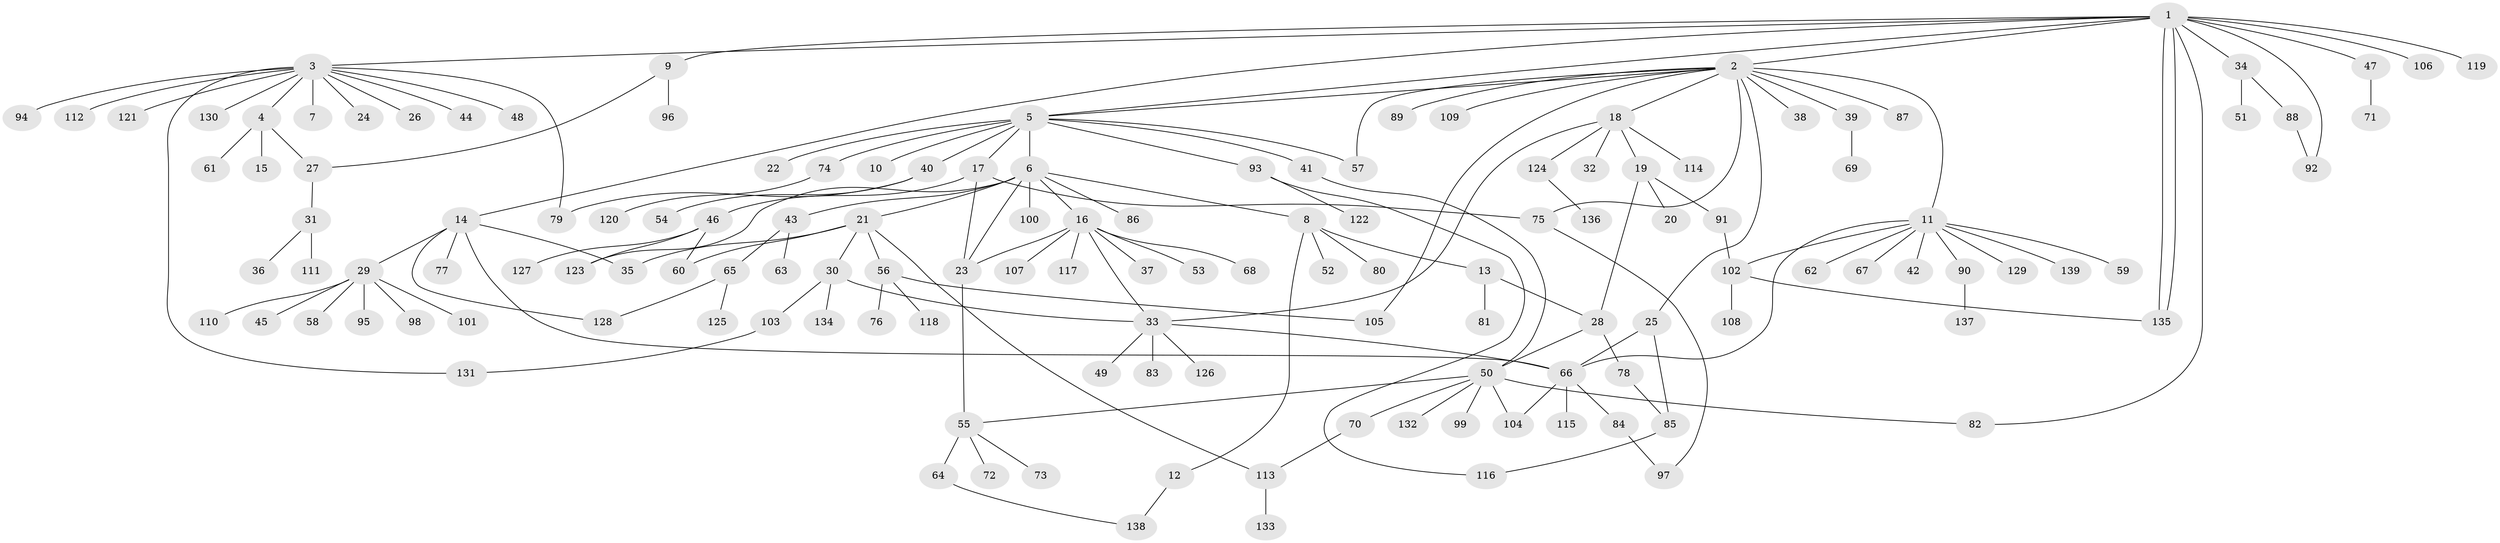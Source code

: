 // coarse degree distribution, {10: 0.014492753623188406, 15: 0.014492753623188406, 1: 0.7536231884057971, 8: 0.043478260869565216, 2: 0.11594202898550725, 3: 0.028985507246376812, 24: 0.014492753623188406, 11: 0.014492753623188406}
// Generated by graph-tools (version 1.1) at 2025/50/03/04/25 21:50:40]
// undirected, 139 vertices, 170 edges
graph export_dot {
graph [start="1"]
  node [color=gray90,style=filled];
  1;
  2;
  3;
  4;
  5;
  6;
  7;
  8;
  9;
  10;
  11;
  12;
  13;
  14;
  15;
  16;
  17;
  18;
  19;
  20;
  21;
  22;
  23;
  24;
  25;
  26;
  27;
  28;
  29;
  30;
  31;
  32;
  33;
  34;
  35;
  36;
  37;
  38;
  39;
  40;
  41;
  42;
  43;
  44;
  45;
  46;
  47;
  48;
  49;
  50;
  51;
  52;
  53;
  54;
  55;
  56;
  57;
  58;
  59;
  60;
  61;
  62;
  63;
  64;
  65;
  66;
  67;
  68;
  69;
  70;
  71;
  72;
  73;
  74;
  75;
  76;
  77;
  78;
  79;
  80;
  81;
  82;
  83;
  84;
  85;
  86;
  87;
  88;
  89;
  90;
  91;
  92;
  93;
  94;
  95;
  96;
  97;
  98;
  99;
  100;
  101;
  102;
  103;
  104;
  105;
  106;
  107;
  108;
  109;
  110;
  111;
  112;
  113;
  114;
  115;
  116;
  117;
  118;
  119;
  120;
  121;
  122;
  123;
  124;
  125;
  126;
  127;
  128;
  129;
  130;
  131;
  132;
  133;
  134;
  135;
  136;
  137;
  138;
  139;
  1 -- 2;
  1 -- 3;
  1 -- 5;
  1 -- 9;
  1 -- 14;
  1 -- 34;
  1 -- 47;
  1 -- 82;
  1 -- 92;
  1 -- 106;
  1 -- 119;
  1 -- 135;
  1 -- 135;
  2 -- 5;
  2 -- 11;
  2 -- 18;
  2 -- 25;
  2 -- 38;
  2 -- 39;
  2 -- 57;
  2 -- 75;
  2 -- 87;
  2 -- 89;
  2 -- 105;
  2 -- 109;
  3 -- 4;
  3 -- 7;
  3 -- 24;
  3 -- 26;
  3 -- 44;
  3 -- 48;
  3 -- 79;
  3 -- 94;
  3 -- 112;
  3 -- 121;
  3 -- 130;
  3 -- 131;
  4 -- 15;
  4 -- 27;
  4 -- 61;
  5 -- 6;
  5 -- 10;
  5 -- 17;
  5 -- 22;
  5 -- 40;
  5 -- 41;
  5 -- 57;
  5 -- 74;
  5 -- 93;
  6 -- 8;
  6 -- 16;
  6 -- 21;
  6 -- 23;
  6 -- 43;
  6 -- 86;
  6 -- 100;
  6 -- 123;
  8 -- 12;
  8 -- 13;
  8 -- 52;
  8 -- 80;
  9 -- 27;
  9 -- 96;
  11 -- 42;
  11 -- 59;
  11 -- 62;
  11 -- 66;
  11 -- 67;
  11 -- 90;
  11 -- 102;
  11 -- 129;
  11 -- 139;
  12 -- 138;
  13 -- 28;
  13 -- 81;
  14 -- 29;
  14 -- 35;
  14 -- 66;
  14 -- 77;
  14 -- 128;
  16 -- 23;
  16 -- 33;
  16 -- 37;
  16 -- 53;
  16 -- 68;
  16 -- 107;
  16 -- 117;
  17 -- 23;
  17 -- 46;
  17 -- 75;
  18 -- 19;
  18 -- 32;
  18 -- 33;
  18 -- 114;
  18 -- 124;
  19 -- 20;
  19 -- 28;
  19 -- 91;
  21 -- 30;
  21 -- 35;
  21 -- 56;
  21 -- 60;
  21 -- 113;
  23 -- 55;
  25 -- 66;
  25 -- 85;
  27 -- 31;
  28 -- 50;
  28 -- 78;
  29 -- 45;
  29 -- 58;
  29 -- 95;
  29 -- 98;
  29 -- 101;
  29 -- 110;
  30 -- 33;
  30 -- 103;
  30 -- 134;
  31 -- 36;
  31 -- 111;
  33 -- 49;
  33 -- 66;
  33 -- 83;
  33 -- 126;
  34 -- 51;
  34 -- 88;
  39 -- 69;
  40 -- 54;
  40 -- 79;
  41 -- 50;
  43 -- 63;
  43 -- 65;
  46 -- 60;
  46 -- 123;
  46 -- 127;
  47 -- 71;
  50 -- 55;
  50 -- 70;
  50 -- 82;
  50 -- 99;
  50 -- 104;
  50 -- 132;
  55 -- 64;
  55 -- 72;
  55 -- 73;
  56 -- 76;
  56 -- 105;
  56 -- 118;
  64 -- 138;
  65 -- 125;
  65 -- 128;
  66 -- 84;
  66 -- 104;
  66 -- 115;
  70 -- 113;
  74 -- 120;
  75 -- 97;
  78 -- 85;
  84 -- 97;
  85 -- 116;
  88 -- 92;
  90 -- 137;
  91 -- 102;
  93 -- 116;
  93 -- 122;
  102 -- 108;
  102 -- 135;
  103 -- 131;
  113 -- 133;
  124 -- 136;
}
